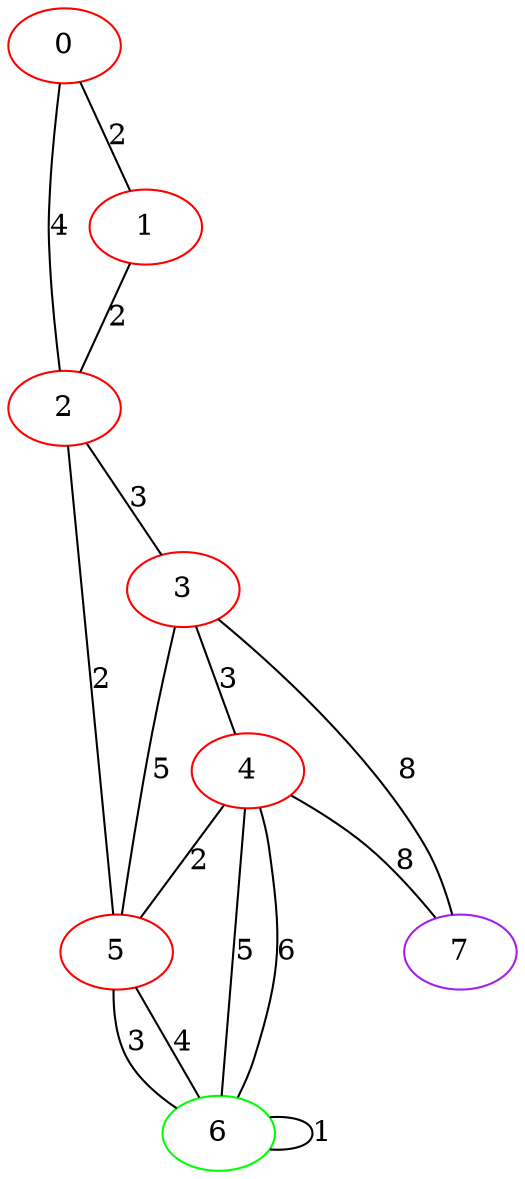 graph "" {
0 [color=red, weight=1];
1 [color=red, weight=1];
2 [color=red, weight=1];
3 [color=red, weight=1];
4 [color=red, weight=1];
5 [color=red, weight=1];
6 [color=green, weight=2];
7 [color=purple, weight=4];
0 -- 1  [key=0, label=2];
0 -- 2  [key=0, label=4];
1 -- 2  [key=0, label=2];
2 -- 3  [key=0, label=3];
2 -- 5  [key=0, label=2];
3 -- 4  [key=0, label=3];
3 -- 5  [key=0, label=5];
3 -- 7  [key=0, label=8];
4 -- 5  [key=0, label=2];
4 -- 6  [key=0, label=5];
4 -- 6  [key=1, label=6];
4 -- 7  [key=0, label=8];
5 -- 6  [key=0, label=3];
5 -- 6  [key=1, label=4];
6 -- 6  [key=0, label=1];
}
